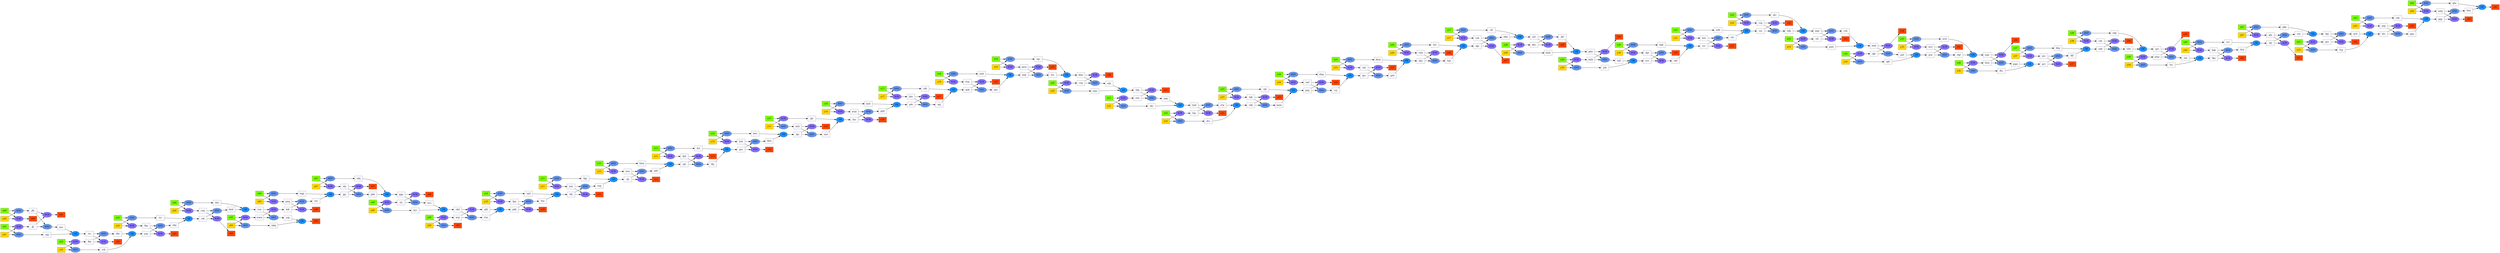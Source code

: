 digraph {
rankdir = "LR"
x00 [style="filled" shape="box" color="gray50" fillcolor="lawngreen"]
x01 [style="filled" shape="box" color="gray50" fillcolor="lawngreen"]
x02 [style="filled" shape="box" color="gray50" fillcolor="lawngreen"]
x03 [style="filled" shape="box" color="gray50" fillcolor="lawngreen"]
x04 [style="filled" shape="box" color="gray50" fillcolor="lawngreen"]
x05 [style="filled" shape="box" color="gray50" fillcolor="lawngreen"]
x06 [style="filled" shape="box" color="gray50" fillcolor="lawngreen"]
x07 [style="filled" shape="box" color="gray50" fillcolor="lawngreen"]
x08 [style="filled" shape="box" color="gray50" fillcolor="lawngreen"]
x09 [style="filled" shape="box" color="gray50" fillcolor="lawngreen"]
x10 [style="filled" shape="box" color="gray50" fillcolor="lawngreen"]
x11 [style="filled" shape="box" color="gray50" fillcolor="lawngreen"]
x12 [style="filled" shape="box" color="gray50" fillcolor="lawngreen"]
x13 [style="filled" shape="box" color="gray50" fillcolor="lawngreen"]
x14 [style="filled" shape="box" color="gray50" fillcolor="lawngreen"]
x15 [style="filled" shape="box" color="gray50" fillcolor="lawngreen"]
x16 [style="filled" shape="box" color="gray50" fillcolor="lawngreen"]
x17 [style="filled" shape="box" color="gray50" fillcolor="lawngreen"]
x18 [style="filled" shape="box" color="gray50" fillcolor="lawngreen"]
x19 [style="filled" shape="box" color="gray50" fillcolor="lawngreen"]
x20 [style="filled" shape="box" color="gray50" fillcolor="lawngreen"]
x21 [style="filled" shape="box" color="gray50" fillcolor="lawngreen"]
x22 [style="filled" shape="box" color="gray50" fillcolor="lawngreen"]
x23 [style="filled" shape="box" color="gray50" fillcolor="lawngreen"]
x24 [style="filled" shape="box" color="gray50" fillcolor="lawngreen"]
x25 [style="filled" shape="box" color="gray50" fillcolor="lawngreen"]
x26 [style="filled" shape="box" color="gray50" fillcolor="lawngreen"]
x27 [style="filled" shape="box" color="gray50" fillcolor="lawngreen"]
x28 [style="filled" shape="box" color="gray50" fillcolor="lawngreen"]
x29 [style="filled" shape="box" color="gray50" fillcolor="lawngreen"]
x30 [style="filled" shape="box" color="gray50" fillcolor="lawngreen"]
x31 [style="filled" shape="box" color="gray50" fillcolor="lawngreen"]
x32 [style="filled" shape="box" color="gray50" fillcolor="lawngreen"]
x33 [style="filled" shape="box" color="gray50" fillcolor="lawngreen"]
x34 [style="filled" shape="box" color="gray50" fillcolor="lawngreen"]
x35 [style="filled" shape="box" color="gray50" fillcolor="lawngreen"]
x36 [style="filled" shape="box" color="gray50" fillcolor="lawngreen"]
x37 [style="filled" shape="box" color="gray50" fillcolor="lawngreen"]
x38 [style="filled" shape="box" color="gray50" fillcolor="lawngreen"]
x39 [style="filled" shape="box" color="gray50" fillcolor="lawngreen"]
x40 [style="filled" shape="box" color="gray50" fillcolor="lawngreen"]
x41 [style="filled" shape="box" color="gray50" fillcolor="lawngreen"]
x42 [style="filled" shape="box" color="gray50" fillcolor="lawngreen"]
x43 [style="filled" shape="box" color="gray50" fillcolor="lawngreen"]
x44 [style="filled" shape="box" color="gray50" fillcolor="lawngreen"]
y00 [style="filled" shape="box" color="gray50" fillcolor="gold"]
y01 [style="filled" shape="box" color="gray50" fillcolor="gold"]
y02 [style="filled" shape="box" color="gray50" fillcolor="gold"]
y03 [style="filled" shape="box" color="gray50" fillcolor="gold"]
y04 [style="filled" shape="box" color="gray50" fillcolor="gold"]
y05 [style="filled" shape="box" color="gray50" fillcolor="gold"]
y06 [style="filled" shape="box" color="gray50" fillcolor="gold"]
y07 [style="filled" shape="box" color="gray50" fillcolor="gold"]
y08 [style="filled" shape="box" color="gray50" fillcolor="gold"]
y09 [style="filled" shape="box" color="gray50" fillcolor="gold"]
y10 [style="filled" shape="box" color="gray50" fillcolor="gold"]
y11 [style="filled" shape="box" color="gray50" fillcolor="gold"]
y12 [style="filled" shape="box" color="gray50" fillcolor="gold"]
y13 [style="filled" shape="box" color="gray50" fillcolor="gold"]
y14 [style="filled" shape="box" color="gray50" fillcolor="gold"]
y15 [style="filled" shape="box" color="gray50" fillcolor="gold"]
y16 [style="filled" shape="box" color="gray50" fillcolor="gold"]
y17 [style="filled" shape="box" color="gray50" fillcolor="gold"]
y18 [style="filled" shape="box" color="gray50" fillcolor="gold"]
y19 [style="filled" shape="box" color="gray50" fillcolor="gold"]
y20 [style="filled" shape="box" color="gray50" fillcolor="gold"]
y21 [style="filled" shape="box" color="gray50" fillcolor="gold"]
y22 [style="filled" shape="box" color="gray50" fillcolor="gold"]
y23 [style="filled" shape="box" color="gray50" fillcolor="gold"]
y24 [style="filled" shape="box" color="gray50" fillcolor="gold"]
y25 [style="filled" shape="box" color="gray50" fillcolor="gold"]
y26 [style="filled" shape="box" color="gray50" fillcolor="gold"]
y27 [style="filled" shape="box" color="gray50" fillcolor="gold"]
y28 [style="filled" shape="box" color="gray50" fillcolor="gold"]
y29 [style="filled" shape="box" color="gray50" fillcolor="gold"]
y30 [style="filled" shape="box" color="gray50" fillcolor="gold"]
y31 [style="filled" shape="box" color="gray50" fillcolor="gold"]
y32 [style="filled" shape="box" color="gray50" fillcolor="gold"]
y33 [style="filled" shape="box" color="gray50" fillcolor="gold"]
y34 [style="filled" shape="box" color="gray50" fillcolor="gold"]
y35 [style="filled" shape="box" color="gray50" fillcolor="gold"]
y36 [style="filled" shape="box" color="gray50" fillcolor="gold"]
y37 [style="filled" shape="box" color="gray50" fillcolor="gold"]
y38 [style="filled" shape="box" color="gray50" fillcolor="gold"]
y39 [style="filled" shape="box" color="gray50" fillcolor="gold"]
y40 [style="filled" shape="box" color="gray50" fillcolor="gold"]
y41 [style="filled" shape="box" color="gray50" fillcolor="gold"]
y42 [style="filled" shape="box" color="gray50" fillcolor="gold"]
y43 [style="filled" shape="box" color="gray50" fillcolor="gold"]
y44 [style="filled" shape="box" color="gray50" fillcolor="gold"]
dct [style="filled" shape="box" color="gray50" fillcolor="ghostwhite"]
qww [style="filled" shape="box" color="gray50" fillcolor="ghostwhite"]
vvt [style="filled" shape="box" color="gray50" fillcolor="ghostwhite"]
bpj [style="filled" shape="box" color="gray50" fillcolor="ghostwhite"]
jmc [style="filled" shape="box" color="gray50" fillcolor="ghostwhite"]
qvd [style="filled" shape="box" color="gray50" fillcolor="ghostwhite"]
qkf [style="filled" shape="box" color="gray50" fillcolor="ghostwhite"]
shj [style="filled" shape="box" color="gray50" fillcolor="ghostwhite"]
msr [style="filled" shape="box" color="gray50" fillcolor="ghostwhite"]
dqf [style="filled" shape="box" color="gray50" fillcolor="ghostwhite"]
wvh [style="filled" shape="box" color="gray50" fillcolor="ghostwhite"]
mqr [style="filled" shape="box" color="gray50" fillcolor="ghostwhite"]
cwp [style="filled" shape="box" color="gray50" fillcolor="ghostwhite"]
qsm [style="filled" shape="box" color="gray50" fillcolor="ghostwhite"]
fpp [style="filled" shape="box" color="gray50" fillcolor="ghostwhite"]
mfb [style="filled" shape="box" color="gray50" fillcolor="ghostwhite"]
swf [style="filled" shape="box" color="gray50" fillcolor="ghostwhite"]
kbw [style="filled" shape="box" color="gray50" fillcolor="ghostwhite"]
cnq [style="filled" shape="box" color="gray50" fillcolor="ghostwhite"]
z20 [style="filled" shape="box" color="gray50" fillcolor="orangered"]
fbv [style="filled" shape="box" color="gray50" fillcolor="ghostwhite"]
vwb [style="filled" shape="box" color="gray50" fillcolor="ghostwhite"]
pnt [style="filled" shape="box" color="gray50" fillcolor="ghostwhite"]
nwb [style="filled" shape="box" color="gray50" fillcolor="ghostwhite"]
bnk [style="filled" shape="box" color="gray50" fillcolor="ghostwhite"]
pdk [style="filled" shape="box" color="gray50" fillcolor="ghostwhite"]
fnn [style="filled" shape="box" color="gray50" fillcolor="ghostwhite"]
fcm [style="filled" shape="box" color="gray50" fillcolor="ghostwhite"]
mkq [style="filled" shape="box" color="gray50" fillcolor="ghostwhite"]
mht [style="filled" shape="box" color="gray50" fillcolor="ghostwhite"]
tdh [style="filled" shape="box" color="gray50" fillcolor="ghostwhite"]
dvg [style="filled" shape="box" color="gray50" fillcolor="ghostwhite"]
hfj [style="filled" shape="box" color="gray50" fillcolor="ghostwhite"]
rfj [style="filled" shape="box" color="gray50" fillcolor="ghostwhite"]
qnh [style="filled" shape="box" color="gray50" fillcolor="ghostwhite"]
fmw [style="filled" shape="box" color="gray50" fillcolor="ghostwhite"]
wgp [style="filled" shape="box" color="gray50" fillcolor="ghostwhite"]
ncj [style="filled" shape="box" color="gray50" fillcolor="ghostwhite"]
jjg [style="filled" shape="box" color="gray50" fillcolor="ghostwhite"]
bkm [style="filled" shape="box" color="gray50" fillcolor="ghostwhite"]
bwr [style="filled" shape="box" color="gray50" fillcolor="ghostwhite"]
fgc [style="filled" shape="box" color="gray50" fillcolor="ghostwhite"]
z15 [style="filled" shape="box" color="gray50" fillcolor="orangered"]
qnk [style="filled" shape="box" color="gray50" fillcolor="ghostwhite"]
z18 [style="filled" shape="box" color="gray50" fillcolor="orangered"]
z19 [style="filled" shape="box" color="gray50" fillcolor="orangered"]
mgr [style="filled" shape="box" color="gray50" fillcolor="ghostwhite"]
vfc [style="filled" shape="box" color="gray50" fillcolor="ghostwhite"]
vsh [style="filled" shape="box" color="gray50" fillcolor="ghostwhite"]
cdh [style="filled" shape="box" color="gray50" fillcolor="ghostwhite"]
wjj [style="filled" shape="box" color="gray50" fillcolor="ghostwhite"]
rtc [style="filled" shape="box" color="gray50" fillcolor="ghostwhite"]
fkn [style="filled" shape="box" color="gray50" fillcolor="ghostwhite"]
dbr [style="filled" shape="box" color="gray50" fillcolor="ghostwhite"]
bfg [style="filled" shape="box" color="gray50" fillcolor="ghostwhite"]
rsw [style="filled" shape="box" color="gray50" fillcolor="ghostwhite"]
z21 [style="filled" shape="box" color="gray50" fillcolor="orangered"]
dwp [style="filled" shape="box" color="gray50" fillcolor="ghostwhite"]
fpd [style="filled" shape="box" color="gray50" fillcolor="ghostwhite"]
qdw [style="filled" shape="box" color="gray50" fillcolor="ghostwhite"]
mhh [style="filled" shape="box" color="gray50" fillcolor="ghostwhite"]
z29 [style="filled" shape="box" color="gray50" fillcolor="orangered"]
cds [style="filled" shape="box" color="gray50" fillcolor="ghostwhite"]
fcg [style="filled" shape="box" color="gray50" fillcolor="ghostwhite"]
wnb [style="filled" shape="box" color="gray50" fillcolor="ghostwhite"]
qjh [style="filled" shape="box" color="gray50" fillcolor="ghostwhite"]
z34 [style="filled" shape="box" color="gray50" fillcolor="orangered"]
kqh [style="filled" shape="box" color="gray50" fillcolor="ghostwhite"]
hdk [style="filled" shape="box" color="gray50" fillcolor="ghostwhite"]
qtc [style="filled" shape="box" color="gray50" fillcolor="ghostwhite"]
pbk [style="filled" shape="box" color="gray50" fillcolor="ghostwhite"]
sdq [style="filled" shape="box" color="gray50" fillcolor="ghostwhite"]
ggp [style="filled" shape="box" color="gray50" fillcolor="ghostwhite"]
psg [style="filled" shape="box" color="gray50" fillcolor="ghostwhite"]
jsd [style="filled" shape="box" color="gray50" fillcolor="ghostwhite"]
kbc [style="filled" shape="box" color="gray50" fillcolor="ghostwhite"]
jbf [style="filled" shape="box" color="gray50" fillcolor="ghostwhite"]
jhw [style="filled" shape="box" color="gray50" fillcolor="ghostwhite"]
grs [style="filled" shape="box" color="gray50" fillcolor="ghostwhite"]
whw [style="filled" shape="box" color="gray50" fillcolor="ghostwhite"]
z39 [style="filled" shape="box" color="gray50" fillcolor="orangered"]
hrv [style="filled" shape="box" color="gray50" fillcolor="ghostwhite"]
dgc [style="filled" shape="box" color="gray50" fillcolor="ghostwhite"]
z26 [style="filled" shape="box" color="gray50" fillcolor="orangered"]
tsw [style="filled" shape="box" color="gray50" fillcolor="ghostwhite"]
wwm [style="filled" shape="box" color="gray50" fillcolor="ghostwhite"]
hdt [style="filled" shape="box" color="gray50" fillcolor="ghostwhite"]
tqf [style="filled" shape="box" color="gray50" fillcolor="ghostwhite"]
grc [style="filled" shape="box" color="gray50" fillcolor="ghostwhite"]
z25 [style="filled" shape="box" color="gray50" fillcolor="orangered"]
z09 [style="filled" shape="box" color="gray50" fillcolor="orangered"]
dmw [style="filled" shape="box" color="gray50" fillcolor="ghostwhite"]
tqk [style="filled" shape="box" color="gray50" fillcolor="ghostwhite"]
jrm [style="filled" shape="box" color="gray50" fillcolor="ghostwhite"]
rsk [style="filled" shape="box" color="gray50" fillcolor="ghostwhite"]
dmh [style="filled" shape="box" color="gray50" fillcolor="ghostwhite"]
jfb [style="filled" shape="box" color="gray50" fillcolor="ghostwhite"]
tmd [style="filled" shape="box" color="gray50" fillcolor="ghostwhite"]
fsp [style="filled" shape="box" color="gray50" fillcolor="ghostwhite"]
rtw [style="filled" shape="box" color="gray50" fillcolor="ghostwhite"]
frn [style="filled" shape="box" color="gray50" fillcolor="ghostwhite"]
bmh [style="filled" shape="box" color="gray50" fillcolor="ghostwhite"]
z02 [style="filled" shape="box" color="gray50" fillcolor="orangered"]
z04 [style="filled" shape="box" color="gray50" fillcolor="orangered"]
z36 [style="filled" shape="box" color="gray50" fillcolor="orangered"]
dqk [style="filled" shape="box" color="gray50" fillcolor="ghostwhite"]
jnk [style="filled" shape="box" color="gray50" fillcolor="ghostwhite"]
hsh [style="filled" shape="box" color="gray50" fillcolor="ghostwhite"]
vtg [style="filled" shape="box" color="gray50" fillcolor="ghostwhite"]
hdf [style="filled" shape="box" color="gray50" fillcolor="ghostwhite"]
sjk [style="filled" shape="box" color="gray50" fillcolor="ghostwhite"]
ttc [style="filled" shape="box" color="gray50" fillcolor="ghostwhite"]
qhs [style="filled" shape="box" color="gray50" fillcolor="ghostwhite"]
vkm [style="filled" shape="box" color="gray50" fillcolor="ghostwhite"]
z45 [style="filled" shape="box" color="gray50" fillcolor="orangered"]
sgc [style="filled" shape="box" color="gray50" fillcolor="ghostwhite"]
tdw [style="filled" shape="box" color="gray50" fillcolor="ghostwhite"]
ndp [style="filled" shape="box" color="gray50" fillcolor="ghostwhite"]
rrc [style="filled" shape="box" color="gray50" fillcolor="ghostwhite"]
bsn [style="filled" shape="box" color="gray50" fillcolor="ghostwhite"]
vfs [style="filled" shape="box" color="gray50" fillcolor="ghostwhite"]
pkb [style="filled" shape="box" color="gray50" fillcolor="ghostwhite"]
rnk [style="filled" shape="box" color="gray50" fillcolor="ghostwhite"]
chk [style="filled" shape="box" color="gray50" fillcolor="ghostwhite"]
z23 [style="filled" shape="box" color="gray50" fillcolor="orangered"]
nbf [style="filled" shape="box" color="gray50" fillcolor="ghostwhite"]
rtb [style="filled" shape="box" color="gray50" fillcolor="ghostwhite"]
drc [style="filled" shape="box" color="gray50" fillcolor="ghostwhite"]
vsk [style="filled" shape="box" color="gray50" fillcolor="ghostwhite"]
djp [style="filled" shape="box" color="gray50" fillcolor="ghostwhite"]
wkn [style="filled" shape="box" color="gray50" fillcolor="ghostwhite"]
hbg [style="filled" shape="box" color="gray50" fillcolor="ghostwhite"]
vkd [style="filled" shape="box" color="gray50" fillcolor="ghostwhite"]
wqr [style="filled" shape="box" color="gray50" fillcolor="ghostwhite"]
gbf [style="filled" shape="box" color="gray50" fillcolor="ghostwhite"]
gmj [style="filled" shape="box" color="gray50" fillcolor="ghostwhite"]
z24 [style="filled" shape="box" color="gray50" fillcolor="orangered"]
gfs [style="filled" shape="box" color="gray50" fillcolor="ghostwhite"]
sdb [style="filled" shape="box" color="gray50" fillcolor="ghostwhite"]
z38 [style="filled" shape="box" color="gray50" fillcolor="orangered"]
rkv [style="filled" shape="box" color="gray50" fillcolor="ghostwhite"]
z10 [style="filled" shape="box" color="gray50" fillcolor="orangered"]
mnm [style="filled" shape="box" color="gray50" fillcolor="ghostwhite"]
kjf [style="filled" shape="box" color="gray50" fillcolor="ghostwhite"]
nvj [style="filled" shape="box" color="gray50" fillcolor="ghostwhite"]
grv [style="filled" shape="box" color="gray50" fillcolor="ghostwhite"]
jnv [style="filled" shape="box" color="gray50" fillcolor="ghostwhite"]
z00 [style="filled" shape="box" color="gray50" fillcolor="orangered"]
jjj [style="filled" shape="box" color="gray50" fillcolor="ghostwhite"]
z01 [style="filled" shape="box" color="gray50" fillcolor="orangered"]
wdq [style="filled" shape="box" color="gray50" fillcolor="ghostwhite"]
vkp [style="filled" shape="box" color="gray50" fillcolor="ghostwhite"]
vrb [style="filled" shape="box" color="gray50" fillcolor="ghostwhite"]
psp [style="filled" shape="box" color="gray50" fillcolor="ghostwhite"]
gwg [style="filled" shape="box" color="gray50" fillcolor="ghostwhite"]
nqw [style="filled" shape="box" color="gray50" fillcolor="ghostwhite"]
fhp [style="filled" shape="box" color="gray50" fillcolor="ghostwhite"]
jgt [style="filled" shape="box" color="gray50" fillcolor="ghostwhite"]
ndc [style="filled" shape="box" color="gray50" fillcolor="ghostwhite"]
pqm [style="filled" shape="box" color="gray50" fillcolor="ghostwhite"]
cpd [style="filled" shape="box" color="gray50" fillcolor="ghostwhite"]
tfh [style="filled" shape="box" color="gray50" fillcolor="ghostwhite"]
z31 [style="filled" shape="box" color="gray50" fillcolor="orangered"]
dpr [style="filled" shape="box" color="gray50" fillcolor="ghostwhite"]
nvv [style="filled" shape="box" color="gray50" fillcolor="ghostwhite"]
z30 [style="filled" shape="box" color="gray50" fillcolor="orangered"]
pnf [style="filled" shape="box" color="gray50" fillcolor="ghostwhite"]
dvc [style="filled" shape="box" color="gray50" fillcolor="ghostwhite"]
nwr [style="filled" shape="box" color="gray50" fillcolor="ghostwhite"]
shs [style="filled" shape="box" color="gray50" fillcolor="ghostwhite"]
dsn [style="filled" shape="box" color="gray50" fillcolor="ghostwhite"]
pwh [style="filled" shape="box" color="gray50" fillcolor="ghostwhite"]
pss [style="filled" shape="box" color="gray50" fillcolor="ghostwhite"]
hts [style="filled" shape="box" color="gray50" fillcolor="ghostwhite"]
hqr [style="filled" shape="box" color="gray50" fillcolor="ghostwhite"]
ffq [style="filled" shape="box" color="gray50" fillcolor="ghostwhite"]
gnt [style="filled" shape="box" color="gray50" fillcolor="ghostwhite"]
gqn [style="filled" shape="box" color="gray50" fillcolor="ghostwhite"]
ggg [style="filled" shape="box" color="gray50" fillcolor="ghostwhite"]
sfr [style="filled" shape="box" color="gray50" fillcolor="ghostwhite"]
ssr [style="filled" shape="box" color="gray50" fillcolor="ghostwhite"]
z32 [style="filled" shape="box" color="gray50" fillcolor="orangered"]
z07 [style="filled" shape="box" color="gray50" fillcolor="orangered"]
ttm [style="filled" shape="box" color="gray50" fillcolor="ghostwhite"]
mvt [style="filled" shape="box" color="gray50" fillcolor="ghostwhite"]
jnw [style="filled" shape="box" color="gray50" fillcolor="ghostwhite"]
z35 [style="filled" shape="box" color="gray50" fillcolor="orangered"]
z44 [style="filled" shape="box" color="gray50" fillcolor="orangered"]
ccj [style="filled" shape="box" color="gray50" fillcolor="ghostwhite"]
wnd [style="filled" shape="box" color="gray50" fillcolor="ghostwhite"]
pgd [style="filled" shape="box" color="gray50" fillcolor="ghostwhite"]
fqp [style="filled" shape="box" color="gray50" fillcolor="ghostwhite"]
z27 [style="filled" shape="box" color="gray50" fillcolor="orangered"]
fvv [style="filled" shape="box" color="gray50" fillcolor="ghostwhite"]
fkp [style="filled" shape="box" color="gray50" fillcolor="ghostwhite"]
z05 [style="filled" shape="box" color="gray50" fillcolor="orangered"]
cjc [style="filled" shape="box" color="gray50" fillcolor="ghostwhite"]
z08 [style="filled" shape="box" color="gray50" fillcolor="orangered"]
prk [style="filled" shape="box" color="gray50" fillcolor="ghostwhite"]
z17 [style="filled" shape="box" color="gray50" fillcolor="orangered"]
wvc [style="filled" shape="box" color="gray50" fillcolor="ghostwhite"]
z41 [style="filled" shape="box" color="gray50" fillcolor="orangered"]
z28 [style="filled" shape="box" color="gray50" fillcolor="orangered"]
mbt [style="filled" shape="box" color="gray50" fillcolor="ghostwhite"]
hmn [style="filled" shape="box" color="gray50" fillcolor="ghostwhite"]
sjh [style="filled" shape="box" color="gray50" fillcolor="ghostwhite"]
rng [style="filled" shape="box" color="gray50" fillcolor="ghostwhite"]
z33 [style="filled" shape="box" color="gray50" fillcolor="orangered"]
z13 [style="filled" shape="box" color="gray50" fillcolor="orangered"]
z22 [style="filled" shape="box" color="gray50" fillcolor="orangered"]
z06 [style="filled" shape="box" color="gray50" fillcolor="orangered"]
grd [style="filled" shape="box" color="gray50" fillcolor="ghostwhite"]
z03 [style="filled" shape="box" color="gray50" fillcolor="orangered"]
z43 [style="filled" shape="box" color="gray50" fillcolor="orangered"]
z42 [style="filled" shape="box" color="gray50" fillcolor="orangered"]
cpp [style="filled" shape="box" color="gray50" fillcolor="ghostwhite"]
z37 [style="filled" shape="box" color="gray50" fillcolor="orangered"]
z12 [style="filled" shape="box" color="gray50" fillcolor="orangered"]
z40 [style="filled" shape="box" color="gray50" fillcolor="orangered"]
z11 [style="filled" shape="box" color="gray50" fillcolor="orangered"]
z14 [style="filled" shape="box" color="gray50" fillcolor="orangered"]
z16 [style="filled" shape="box" color="gray50" fillcolor="orangered"]
0 [label="AND" style="filled" color="gray50" fillcolor="cornflowerblue"]
1 [label="XOR" style="filled" color="gray50" fillcolor="lightslateblue"]
2 [label="AND" style="filled" color="gray50" fillcolor="cornflowerblue"]
3 [label="AND" style="filled" color="gray50" fillcolor="cornflowerblue"]
4 [label="AND" style="filled" color="gray50" fillcolor="cornflowerblue"]
5 [label="XOR" style="filled" color="gray50" fillcolor="lightslateblue"]
6 [label="XOR" style="filled" color="gray50" fillcolor="lightslateblue"]
7 [label="OR" style="filled" color="gray50" fillcolor="dodgerblue"]
8 [label="XOR" style="filled" color="gray50" fillcolor="lightslateblue"]
9 [label="AND" style="filled" color="gray50" fillcolor="cornflowerblue"]
10 [label="XOR" style="filled" color="gray50" fillcolor="lightslateblue"]
11 [label="AND" style="filled" color="gray50" fillcolor="cornflowerblue"]
12 [label="XOR" style="filled" color="gray50" fillcolor="lightslateblue"]
13 [label="XOR" style="filled" color="gray50" fillcolor="lightslateblue"]
14 [label="AND" style="filled" color="gray50" fillcolor="cornflowerblue"]
15 [label="XOR" style="filled" color="gray50" fillcolor="lightslateblue"]
16 [label="OR" style="filled" color="gray50" fillcolor="dodgerblue"]
17 [label="AND" style="filled" color="gray50" fillcolor="cornflowerblue"]
18 [label="XOR" style="filled" color="gray50" fillcolor="lightslateblue"]
19 [label="AND" style="filled" color="gray50" fillcolor="cornflowerblue"]
20 [label="AND" style="filled" color="gray50" fillcolor="cornflowerblue"]
21 [label="AND" style="filled" color="gray50" fillcolor="cornflowerblue"]
22 [label="OR" style="filled" color="gray50" fillcolor="dodgerblue"]
23 [label="AND" style="filled" color="gray50" fillcolor="cornflowerblue"]
24 [label="XOR" style="filled" color="gray50" fillcolor="lightslateblue"]
25 [label="OR" style="filled" color="gray50" fillcolor="dodgerblue"]
26 [label="OR" style="filled" color="gray50" fillcolor="dodgerblue"]
27 [label="XOR" style="filled" color="gray50" fillcolor="lightslateblue"]
28 [label="XOR" style="filled" color="gray50" fillcolor="lightslateblue"]
29 [label="XOR" style="filled" color="gray50" fillcolor="lightslateblue"]
30 [label="AND" style="filled" color="gray50" fillcolor="cornflowerblue"]
31 [label="XOR" style="filled" color="gray50" fillcolor="lightslateblue"]
32 [label="OR" style="filled" color="gray50" fillcolor="dodgerblue"]
33 [label="AND" style="filled" color="gray50" fillcolor="cornflowerblue"]
34 [label="XOR" style="filled" color="gray50" fillcolor="lightslateblue"]
35 [label="AND" style="filled" color="gray50" fillcolor="cornflowerblue"]
36 [label="XOR" style="filled" color="gray50" fillcolor="lightslateblue"]
37 [label="XOR" style="filled" color="gray50" fillcolor="lightslateblue"]
38 [label="XOR" style="filled" color="gray50" fillcolor="lightslateblue"]
39 [label="XOR" style="filled" color="gray50" fillcolor="lightslateblue"]
40 [label="XOR" style="filled" color="gray50" fillcolor="lightslateblue"]
41 [label="AND" style="filled" color="gray50" fillcolor="cornflowerblue"]
42 [label="XOR" style="filled" color="gray50" fillcolor="lightslateblue"]
43 [label="AND" style="filled" color="gray50" fillcolor="cornflowerblue"]
44 [label="OR" style="filled" color="gray50" fillcolor="dodgerblue"]
45 [label="OR" style="filled" color="gray50" fillcolor="dodgerblue"]
46 [label="XOR" style="filled" color="gray50" fillcolor="lightslateblue"]
47 [label="AND" style="filled" color="gray50" fillcolor="cornflowerblue"]
48 [label="XOR" style="filled" color="gray50" fillcolor="lightslateblue"]
49 [label="XOR" style="filled" color="gray50" fillcolor="lightslateblue"]
50 [label="AND" style="filled" color="gray50" fillcolor="cornflowerblue"]
51 [label="AND" style="filled" color="gray50" fillcolor="cornflowerblue"]
52 [label="XOR" style="filled" color="gray50" fillcolor="lightslateblue"]
53 [label="XOR" style="filled" color="gray50" fillcolor="lightslateblue"]
54 [label="XOR" style="filled" color="gray50" fillcolor="lightslateblue"]
55 [label="AND" style="filled" color="gray50" fillcolor="cornflowerblue"]
56 [label="AND" style="filled" color="gray50" fillcolor="cornflowerblue"]
57 [label="XOR" style="filled" color="gray50" fillcolor="lightslateblue"]
58 [label="XOR" style="filled" color="gray50" fillcolor="lightslateblue"]
59 [label="AND" style="filled" color="gray50" fillcolor="cornflowerblue"]
60 [label="AND" style="filled" color="gray50" fillcolor="cornflowerblue"]
61 [label="AND" style="filled" color="gray50" fillcolor="cornflowerblue"]
62 [label="AND" style="filled" color="gray50" fillcolor="cornflowerblue"]
63 [label="OR" style="filled" color="gray50" fillcolor="dodgerblue"]
64 [label="XOR" style="filled" color="gray50" fillcolor="lightslateblue"]
65 [label="XOR" style="filled" color="gray50" fillcolor="lightslateblue"]
66 [label="XOR" style="filled" color="gray50" fillcolor="lightslateblue"]
67 [label="XOR" style="filled" color="gray50" fillcolor="lightslateblue"]
68 [label="AND" style="filled" color="gray50" fillcolor="cornflowerblue"]
69 [label="XOR" style="filled" color="gray50" fillcolor="lightslateblue"]
70 [label="XOR" style="filled" color="gray50" fillcolor="lightslateblue"]
71 [label="AND" style="filled" color="gray50" fillcolor="cornflowerblue"]
72 [label="AND" style="filled" color="gray50" fillcolor="cornflowerblue"]
73 [label="AND" style="filled" color="gray50" fillcolor="cornflowerblue"]
74 [label="OR" style="filled" color="gray50" fillcolor="dodgerblue"]
75 [label="XOR" style="filled" color="gray50" fillcolor="lightslateblue"]
76 [label="AND" style="filled" color="gray50" fillcolor="cornflowerblue"]
77 [label="AND" style="filled" color="gray50" fillcolor="cornflowerblue"]
78 [label="OR" style="filled" color="gray50" fillcolor="dodgerblue"]
79 [label="AND" style="filled" color="gray50" fillcolor="cornflowerblue"]
80 [label="AND" style="filled" color="gray50" fillcolor="cornflowerblue"]
81 [label="AND" style="filled" color="gray50" fillcolor="cornflowerblue"]
82 [label="XOR" style="filled" color="gray50" fillcolor="lightslateblue"]
83 [label="XOR" style="filled" color="gray50" fillcolor="lightslateblue"]
84 [label="OR" style="filled" color="gray50" fillcolor="dodgerblue"]
85 [label="AND" style="filled" color="gray50" fillcolor="cornflowerblue"]
86 [label="OR" style="filled" color="gray50" fillcolor="dodgerblue"]
87 [label="AND" style="filled" color="gray50" fillcolor="cornflowerblue"]
88 [label="AND" style="filled" color="gray50" fillcolor="cornflowerblue"]
89 [label="XOR" style="filled" color="gray50" fillcolor="lightslateblue"]
90 [label="XOR" style="filled" color="gray50" fillcolor="lightslateblue"]
91 [label="XOR" style="filled" color="gray50" fillcolor="lightslateblue"]
92 [label="XOR" style="filled" color="gray50" fillcolor="lightslateblue"]
93 [label="AND" style="filled" color="gray50" fillcolor="cornflowerblue"]
94 [label="XOR" style="filled" color="gray50" fillcolor="lightslateblue"]
95 [label="AND" style="filled" color="gray50" fillcolor="cornflowerblue"]
96 [label="OR" style="filled" color="gray50" fillcolor="dodgerblue"]
97 [label="OR" style="filled" color="gray50" fillcolor="dodgerblue"]
98 [label="AND" style="filled" color="gray50" fillcolor="cornflowerblue"]
99 [label="XOR" style="filled" color="gray50" fillcolor="lightslateblue"]
100 [label="XOR" style="filled" color="gray50" fillcolor="lightslateblue"]
101 [label="XOR" style="filled" color="gray50" fillcolor="lightslateblue"]
102 [label="OR" style="filled" color="gray50" fillcolor="dodgerblue"]
103 [label="XOR" style="filled" color="gray50" fillcolor="lightslateblue"]
104 [label="OR" style="filled" color="gray50" fillcolor="dodgerblue"]
105 [label="AND" style="filled" color="gray50" fillcolor="cornflowerblue"]
106 [label="AND" style="filled" color="gray50" fillcolor="cornflowerblue"]
107 [label="OR" style="filled" color="gray50" fillcolor="dodgerblue"]
108 [label="XOR" style="filled" color="gray50" fillcolor="lightslateblue"]
109 [label="XOR" style="filled" color="gray50" fillcolor="lightslateblue"]
110 [label="AND" style="filled" color="gray50" fillcolor="cornflowerblue"]
111 [label="AND" style="filled" color="gray50" fillcolor="cornflowerblue"]
112 [label="OR" style="filled" color="gray50" fillcolor="dodgerblue"]
113 [label="XOR" style="filled" color="gray50" fillcolor="lightslateblue"]
114 [label="AND" style="filled" color="gray50" fillcolor="cornflowerblue"]
115 [label="XOR" style="filled" color="gray50" fillcolor="lightslateblue"]
116 [label="AND" style="filled" color="gray50" fillcolor="cornflowerblue"]
117 [label="AND" style="filled" color="gray50" fillcolor="cornflowerblue"]
118 [label="AND" style="filled" color="gray50" fillcolor="cornflowerblue"]
119 [label="AND" style="filled" color="gray50" fillcolor="cornflowerblue"]
120 [label="OR" style="filled" color="gray50" fillcolor="dodgerblue"]
121 [label="AND" style="filled" color="gray50" fillcolor="cornflowerblue"]
122 [label="XOR" style="filled" color="gray50" fillcolor="lightslateblue"]
123 [label="AND" style="filled" color="gray50" fillcolor="cornflowerblue"]
124 [label="AND" style="filled" color="gray50" fillcolor="cornflowerblue"]
125 [label="AND" style="filled" color="gray50" fillcolor="cornflowerblue"]
126 [label="AND" style="filled" color="gray50" fillcolor="cornflowerblue"]
127 [label="AND" style="filled" color="gray50" fillcolor="cornflowerblue"]
128 [label="OR" style="filled" color="gray50" fillcolor="dodgerblue"]
129 [label="OR" style="filled" color="gray50" fillcolor="dodgerblue"]
130 [label="OR" style="filled" color="gray50" fillcolor="dodgerblue"]
131 [label="AND" style="filled" color="gray50" fillcolor="cornflowerblue"]
132 [label="OR" style="filled" color="gray50" fillcolor="dodgerblue"]
133 [label="XOR" style="filled" color="gray50" fillcolor="lightslateblue"]
134 [label="OR" style="filled" color="gray50" fillcolor="dodgerblue"]
135 [label="XOR" style="filled" color="gray50" fillcolor="lightslateblue"]
136 [label="OR" style="filled" color="gray50" fillcolor="dodgerblue"]
137 [label="AND" style="filled" color="gray50" fillcolor="cornflowerblue"]
138 [label="XOR" style="filled" color="gray50" fillcolor="lightslateblue"]
139 [label="XOR" style="filled" color="gray50" fillcolor="lightslateblue"]
140 [label="AND" style="filled" color="gray50" fillcolor="cornflowerblue"]
141 [label="AND" style="filled" color="gray50" fillcolor="cornflowerblue"]
142 [label="OR" style="filled" color="gray50" fillcolor="dodgerblue"]
143 [label="AND" style="filled" color="gray50" fillcolor="cornflowerblue"]
144 [label="XOR" style="filled" color="gray50" fillcolor="lightslateblue"]
145 [label="AND" style="filled" color="gray50" fillcolor="cornflowerblue"]
146 [label="XOR" style="filled" color="gray50" fillcolor="lightslateblue"]
147 [label="XOR" style="filled" color="gray50" fillcolor="lightslateblue"]
148 [label="OR" style="filled" color="gray50" fillcolor="dodgerblue"]
149 [label="XOR" style="filled" color="gray50" fillcolor="lightslateblue"]
150 [label="OR" style="filled" color="gray50" fillcolor="dodgerblue"]
151 [label="XOR" style="filled" color="gray50" fillcolor="lightslateblue"]
152 [label="XOR" style="filled" color="gray50" fillcolor="lightslateblue"]
153 [label="AND" style="filled" color="gray50" fillcolor="cornflowerblue"]
154 [label="XOR" style="filled" color="gray50" fillcolor="lightslateblue"]
155 [label="AND" style="filled" color="gray50" fillcolor="cornflowerblue"]
156 [label="XOR" style="filled" color="gray50" fillcolor="lightslateblue"]
157 [label="OR" style="filled" color="gray50" fillcolor="dodgerblue"]
158 [label="XOR" style="filled" color="gray50" fillcolor="lightslateblue"]
159 [label="XOR" style="filled" color="gray50" fillcolor="lightslateblue"]
160 [label="AND" style="filled" color="gray50" fillcolor="cornflowerblue"]
161 [label="OR" style="filled" color="gray50" fillcolor="dodgerblue"]
162 [label="AND" style="filled" color="gray50" fillcolor="cornflowerblue"]
163 [label="AND" style="filled" color="gray50" fillcolor="cornflowerblue"]
164 [label="AND" style="filled" color="gray50" fillcolor="cornflowerblue"]
165 [label="OR" style="filled" color="gray50" fillcolor="dodgerblue"]
166 [label="OR" style="filled" color="gray50" fillcolor="dodgerblue"]
167 [label="AND" style="filled" color="gray50" fillcolor="cornflowerblue"]
168 [label="XOR" style="filled" color="gray50" fillcolor="lightslateblue"]
169 [label="XOR" style="filled" color="gray50" fillcolor="lightslateblue"]
170 [label="AND" style="filled" color="gray50" fillcolor="cornflowerblue"]
171 [label="XOR" style="filled" color="gray50" fillcolor="lightslateblue"]
172 [label="XOR" style="filled" color="gray50" fillcolor="lightslateblue"]
173 [label="XOR" style="filled" color="gray50" fillcolor="lightslateblue"]
174 [label="XOR" style="filled" color="gray50" fillcolor="lightslateblue"]
175 [label="XOR" style="filled" color="gray50" fillcolor="lightslateblue"]
176 [label="AND" style="filled" color="gray50" fillcolor="cornflowerblue"]
177 [label="AND" style="filled" color="gray50" fillcolor="cornflowerblue"]
178 [label="OR" style="filled" color="gray50" fillcolor="dodgerblue"]
179 [label="XOR" style="filled" color="gray50" fillcolor="lightslateblue"]
180 [label="XOR" style="filled" color="gray50" fillcolor="lightslateblue"]
181 [label="AND" style="filled" color="gray50" fillcolor="cornflowerblue"]
182 [label="AND" style="filled" color="gray50" fillcolor="cornflowerblue"]
183 [label="AND" style="filled" color="gray50" fillcolor="cornflowerblue"]
184 [label="OR" style="filled" color="gray50" fillcolor="dodgerblue"]
185 [label="OR" style="filled" color="gray50" fillcolor="dodgerblue"]
186 [label="AND" style="filled" color="gray50" fillcolor="cornflowerblue"]
187 [label="OR" style="filled" color="gray50" fillcolor="dodgerblue"]
188 [label="XOR" style="filled" color="gray50" fillcolor="lightslateblue"]
189 [label="OR" style="filled" color="gray50" fillcolor="dodgerblue"]
190 [label="AND" style="filled" color="gray50" fillcolor="cornflowerblue"]
191 [label="XOR" style="filled" color="gray50" fillcolor="lightslateblue"]
192 [label="AND" style="filled" color="gray50" fillcolor="cornflowerblue"]
193 [label="AND" style="filled" color="gray50" fillcolor="cornflowerblue"]
194 [label="AND" style="filled" color="gray50" fillcolor="cornflowerblue"]
195 [label="OR" style="filled" color="gray50" fillcolor="dodgerblue"]
196 [label="AND" style="filled" color="gray50" fillcolor="cornflowerblue"]
197 [label="OR" style="filled" color="gray50" fillcolor="dodgerblue"]
198 [label="XOR" style="filled" color="gray50" fillcolor="lightslateblue"]
199 [label="XOR" style="filled" color="gray50" fillcolor="lightslateblue"]
200 [label="XOR" style="filled" color="gray50" fillcolor="lightslateblue"]
201 [label="XOR" style="filled" color="gray50" fillcolor="lightslateblue"]
202 [label="AND" style="filled" color="gray50" fillcolor="cornflowerblue"]
203 [label="AND" style="filled" color="gray50" fillcolor="cornflowerblue"]
204 [label="AND" style="filled" color="gray50" fillcolor="cornflowerblue"]
205 [label="AND" style="filled" color="gray50" fillcolor="cornflowerblue"]
206 [label="XOR" style="filled" color="gray50" fillcolor="lightslateblue"]
207 [label="XOR" style="filled" color="gray50" fillcolor="lightslateblue"]
208 [label="XOR" style="filled" color="gray50" fillcolor="lightslateblue"]
209 [label="XOR" style="filled" color="gray50" fillcolor="lightslateblue"]
210 [label="XOR" style="filled" color="gray50" fillcolor="lightslateblue"]
211 [label="XOR" style="filled" color="gray50" fillcolor="lightslateblue"]
212 [label="XOR" style="filled" color="gray50" fillcolor="lightslateblue"]
213 [label="OR" style="filled" color="gray50" fillcolor="dodgerblue"]
214 [label="AND" style="filled" color="gray50" fillcolor="cornflowerblue"]
215 [label="OR" style="filled" color="gray50" fillcolor="dodgerblue"]
216 [label="OR" style="filled" color="gray50" fillcolor="dodgerblue"]
217 [label="AND" style="filled" color="gray50" fillcolor="cornflowerblue"]
218 [label="AND" style="filled" color="gray50" fillcolor="cornflowerblue"]
219 [label="XOR" style="filled" color="gray50" fillcolor="lightslateblue"]
220 [label="AND" style="filled" color="gray50" fillcolor="cornflowerblue"]
221 [label="OR" style="filled" color="gray50" fillcolor="dodgerblue"]
y13->0
x13->0
0->dct
y19->1
x19->1
1->qww
x40->2
y40->2
2->vvt
bpj->3
jmc->3
3->qvd
x34->4
y34->4
4->qkf
y07->5
x07->5
5->shj
x12->6
y12->6
6->msr
dqf->7
wvh->7
7->mqr
y04->8
x04->8
8->cwp
x16->9
y16->9
9->qsm
x10->10
y10->10
10->fpp
y31->11
x31->11
11->mfb
y24->12
x24->12
12->swf
kbw->13
cnq->13
13->z20
x36->14
y36->14
14->fbv
y26->15
x26->15
15->vwb
pnt->16
nwb->16
16->bnk
pdk->17
fpp->17
17->fnn
x18->18
y18->18
18->fcm
y05->19
x05->19
19->mkq
y15->20
x15->20
20->mht
cnq->21
kbw->21
21->tdh
dvg->22
vvt->22
22->hfj
msr->23
rfj->23
23->qnh
y36->24
x36->24
24->fmw
wgp->25
ncj->25
25->jjg
bkm->26
bwr->26
26->fgc
mht->27
fgc->27
27->z15
fcm->28
qnk->28
28->z18
bnk->29
qww->29
29->z19
mgr->30
vfc->30
30->vsh
y42->31
x42->31
31->jmc
cdh->32
wjj->32
32->qnk
rtc->33
fkn->33
33->dbr
bfg->34
rsw->34
34->z21
y24->35
x24->35
35->dwp
y33->36
x33->36
36->vfc
x13->37
y13->37
37->fpd
qdw->38
mhh->38
38->z29
x29->39
y29->39
39->mhh
y38->40
x38->40
40->cds
y42->41
x42->41
41->fcg
wnb->42
qjh->42
42->z34
y30->43
x30->43
43->kqh
hdk->44
qtc->44
44->mgr
pbk->45
sdq->45
45->ggp
y43->46
x43->46
46->psg
jsd->47
kbc->47
47->jbf
x17->48
y17->48
48->jhw
grs->49
whw->49
49->z39
x08->50
y08->50
50->hrv
y06->51
x06->51
51->wgp
vwb->52
dgc->52
52->z26
tsw->53
wwm->53
53->hdt
tqf->54
grc->54
54->z25
x09->55
y09->55
55->z09
y25->56
x25->56
56->dmw
x23->57
y23->57
57->tqk
x11->58
y11->58
58->jrm
cwp->59
rsk->59
59->dmh
y00->60
x00->60
60->jfb
tmd->61
fsp->61
61->rtw
qww->62
bnk->62
62->frn
jbf->63
bmh->63
63->qdw
rtc->64
fkn->64
64->z02
cwp->65
rsk->65
65->z04
mqr->66
fmw->66
66->z36
y40->67
x40->67
67->dqk
y29->68
x29->68
68->jnk
y14->69
x14->69
69->hsh
x32->70
y32->70
70->vtg
mhh->71
qdw->71
71->hdf
x23->72
y23->72
72->sjk
x03->73
y03->73
73->ttc
qhs->74
vkm->74
74->z45
y25->75
x25->75
75->tqf
y28->76
x28->76
76->bmh
y19->77
x19->77
77->sgc
tdw->78
ndp->78
78->grs
rrc->79
bsn->79
79->vfs
y41->80
x41->80
80->pkb
tsw->81
wwm->81
81->rnk
tqk->82
chk->82
82->z23
x05->83
y05->83
83->wwm
kqh->84
nbf->84
84->rrc
whw->85
grs->85
85->rtb
fcg->86
qvd->86
86->drc
vsk->87
djp->87
87->wkn
y37->88
x37->88
88->hbg
vkd->89
wqr->89
89->gbf
gmj->90
swf->90
90->z24
y41->91
x41->91
91->gfs
sdb->92
cds->92
92->z38
x21->93
y21->93
93->rkv
pdk->94
fpp->94
94->z10
chk->95
tqk->95
95->mnm
hbg->96
kjf->96
96->sdb
pkb->97
nvj->97
97->bpj
grv->98
jnv->98
98->kjf
x00->99
y00->99
99->z00
jjj->100
jfb->100
100->z01
x44->101
y44->101
101->wdq
ttc->102
vkp->102
102->rsk
x27->103
y27->103
103->vsk
dbr->104
vrb->104
104->psp
x32->105
y32->105
105->qtc
hdt->106
gwg->106
106->ncj
nqw->107
tdh->107
107->bfg
y03->108
x03->108
108->fhp
y15->109
x15->109
109->jgt
x43->110
y43->110
110->ndc
fmw->111
mqr->111
111->pqm
fnn->112
cpd->112
112->tfh
bsn->113
rrc->113
113->z31
dpr->114
nvv->114
114->z30
x34->115
y34->115
115->qjh
wnb->116
qjh->116
116->pnf
y20->117
x20->117
117->nqw
hfj->118
gfs->118
118->nvj
y22->119
x22->119
119->dvc
nwr->120
jgt->120
120->shs
x04->121
y04->121
121->dsn
x02->122
y02->122
122->fkn
fhp->123
psp->123
123->vkp
x33->124
y33->124
124->pwh
mht->125
fgc->125
125->nwr
jfb->126
jjj->126
126->pss
y26->127
x26->127
127->hts
hts->128
hqr->128
128->djp
dct->129
ffq->129
129->gnt
ndc->130
gqn->130
130->ggg
y27->131
x27->131
131->sfr
pwh->132
vsh->132
132->wnb
vtg->133
ssr->133
133->z32
sjk->134
mnm->134
134->gmj
jjg->135
shj->135
135->z07
gbf->136
ttm->136
136->pdk
ggg->137
wdq->137
137->vkm
mvt->138
jnw->138
138->z35
ggg->139
wdq->139
139->z44
swf->140
gmj->140
140->ccj
gnt->141
hsh->141
141->bkm
mfb->142
vfs->142
142->ssr
wnd->143
shs->143
143->pgd
x16->144
y16->144
144->wnd
x11->145
y11->145
145->fqp
vsk->146
djp->146
146->z27
x28->147
y28->147
147->kbc
rtb->148
fvv->148
148->fkp
y01->149
x01->149
149->jjj
rnk->150
mkq->150
150->z05
cjc->151
ggp->151
151->z08
y39->152
x39->152
152->whw
fkp->153
dqk->153
153->dvg
y37->154
x37->154
154->jnv
x02->155
y02->155
155->vrb
prk->156
jhw->156
156->z17
wvc->157
hrv->157
157->vkd
hfj->158
gfs->158
158->z41
kbc->159
jsd->159
159->z28
shj->160
jjg->160
160->pbk
dmh->161
dsn->161
161->tsw
x10->162
y10->162
162->cpd
rsw->163
bfg->163
163->mbt
jhw->164
prk->164
164->wjj
hmn->165
qnh->165
165->sjh
fqp->166
rng->166
166->rfj
y07->167
x07->167
167->sdq
vfc->168
mgr->168
168->z33
sjh->169
fpd->169
169->z13
ggp->170
cjc->170
170->wvc
y35->171
x35->171
171->mvt
fsp->172
tmd->172
172->z22
y09->173
x09->173
173->wqr
dpr->174
nvv->174
174->nbf
hdt->175
gwg->175
175->z06
mvt->176
jnw->176
176->dqf
x35->177
y35->177
177->wvh
grd->178
dmw->178
178->dgc
psp->179
fhp->179
179->z03
x08->180
y08->180
180->cjc
x39->181
y39->181
181->fvv
x38->182
y38->182
182->ndp
ssr->183
vtg->183
183->hdk
frn->184
sgc->184
184->kbw
qsm->185
pgd->185
185->prk
cds->186
sdb->186
186->tdw
ccj->187
dwp->187
187->grc
psg->188
drc->188
188->z43
mbt->189
rkv->189
189->tmd
y18->190
x18->190
190->nwb
jmc->191
bpj->191
191->z42
y12->192
x12->192
192->hmn
jrm->193
tfh->193
193->rng
qnk->194
fcm->194
194->pnt
cpp->195
pss->195
195->rtc
sjh->196
fpd->196
196->ffq
jnk->197
hdf->197
197->nvv
grv->198
jnv->198
198->z37
x20->199
y20->199
199->cnq
y31->200
x31->200
200->bsn
rfj->201
msr->201
201->z12
vkd->202
wqr->202
202->ttm
y17->203
x17->203
203->cdh
dgc->204
vwb->204
204->hqr
y14->205
x14->205
205->bwr
y06->206
x06->206
206->gwg
y22->207
x22->207
207->fsp
fkp->208
dqk->208
208->z40
jrm->209
tfh->209
209->z11
y30->210
x30->210
210->dpr
hsh->211
gnt->211
211->z14
x21->212
y21->212
212->rsw
rtw->213
dvc->213
213->chk
x44->214
y44->214
214->qhs
qkf->215
pnf->215
215->jnw
fbv->216
pqm->216
216->grv
grc->217
tqf->217
217->grd
drc->218
psg->218
218->gqn
shs->219
wnd->219
219->z16
y01->220
x01->220
220->cpp
sfr->221
wkn->221
221->jsd
}
